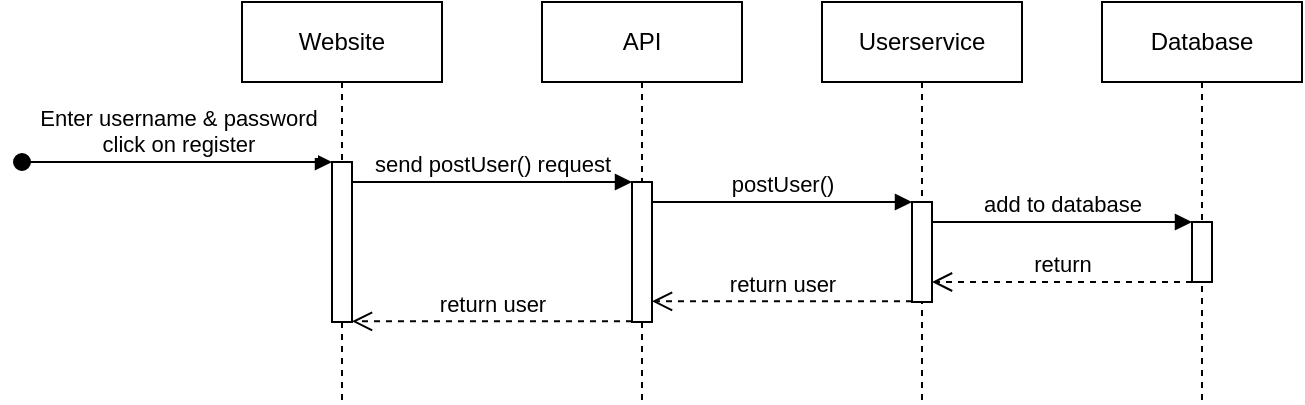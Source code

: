 <mxfile version="24.7.17">
  <diagram name="Page-1" id="2YBvvXClWsGukQMizWep">
    <mxGraphModel dx="454" dy="290" grid="1" gridSize="10" guides="1" tooltips="1" connect="1" arrows="1" fold="1" page="1" pageScale="1" pageWidth="827" pageHeight="1169" math="0" shadow="0">
      <root>
        <mxCell id="0" />
        <mxCell id="1" parent="0" />
        <mxCell id="aM9ryv3xv72pqoxQDRHE-5" value="Website" style="shape=umlLifeline;perimeter=lifelinePerimeter;whiteSpace=wrap;html=1;container=0;dropTarget=0;collapsible=0;recursiveResize=0;outlineConnect=0;portConstraint=eastwest;newEdgeStyle={&quot;edgeStyle&quot;:&quot;elbowEdgeStyle&quot;,&quot;elbow&quot;:&quot;vertical&quot;,&quot;curved&quot;:0,&quot;rounded&quot;:0};" parent="1" vertex="1">
          <mxGeometry x="130" y="40" width="100" height="200" as="geometry" />
        </mxCell>
        <mxCell id="aM9ryv3xv72pqoxQDRHE-6" value="" style="html=1;points=[];perimeter=orthogonalPerimeter;outlineConnect=0;targetShapes=umlLifeline;portConstraint=eastwest;newEdgeStyle={&quot;edgeStyle&quot;:&quot;elbowEdgeStyle&quot;,&quot;elbow&quot;:&quot;vertical&quot;,&quot;curved&quot;:0,&quot;rounded&quot;:0};" parent="aM9ryv3xv72pqoxQDRHE-5" vertex="1">
          <mxGeometry x="45" y="80" width="10" height="80" as="geometry" />
        </mxCell>
        <mxCell id="HbiGew-LV9tUUoYLW_L4-1" value="API" style="shape=umlLifeline;perimeter=lifelinePerimeter;whiteSpace=wrap;html=1;container=0;dropTarget=0;collapsible=0;recursiveResize=0;outlineConnect=0;portConstraint=eastwest;newEdgeStyle={&quot;edgeStyle&quot;:&quot;elbowEdgeStyle&quot;,&quot;elbow&quot;:&quot;vertical&quot;,&quot;curved&quot;:0,&quot;rounded&quot;:0};" vertex="1" parent="1">
          <mxGeometry x="280" y="40" width="100" height="200" as="geometry" />
        </mxCell>
        <mxCell id="HbiGew-LV9tUUoYLW_L4-2" value="" style="html=1;points=[];perimeter=orthogonalPerimeter;outlineConnect=0;targetShapes=umlLifeline;portConstraint=eastwest;newEdgeStyle={&quot;edgeStyle&quot;:&quot;elbowEdgeStyle&quot;,&quot;elbow&quot;:&quot;vertical&quot;,&quot;curved&quot;:0,&quot;rounded&quot;:0};" vertex="1" parent="HbiGew-LV9tUUoYLW_L4-1">
          <mxGeometry x="45" y="90" width="10" height="70" as="geometry" />
        </mxCell>
        <mxCell id="HbiGew-LV9tUUoYLW_L4-3" value="send postUser() request" style="html=1;verticalAlign=bottom;endArrow=block;edgeStyle=elbowEdgeStyle;elbow=vertical;curved=0;rounded=0;" edge="1" parent="1" source="aM9ryv3xv72pqoxQDRHE-6" target="HbiGew-LV9tUUoYLW_L4-2">
          <mxGeometry relative="1" as="geometry">
            <mxPoint x="170" y="130" as="sourcePoint" />
            <Array as="points">
              <mxPoint x="245" y="130" />
            </Array>
            <mxPoint x="320" y="130" as="targetPoint" />
          </mxGeometry>
        </mxCell>
        <mxCell id="HbiGew-LV9tUUoYLW_L4-4" value="Userservice" style="shape=umlLifeline;perimeter=lifelinePerimeter;whiteSpace=wrap;html=1;container=0;dropTarget=0;collapsible=0;recursiveResize=0;outlineConnect=0;portConstraint=eastwest;newEdgeStyle={&quot;edgeStyle&quot;:&quot;elbowEdgeStyle&quot;,&quot;elbow&quot;:&quot;vertical&quot;,&quot;curved&quot;:0,&quot;rounded&quot;:0};" vertex="1" parent="1">
          <mxGeometry x="420" y="40" width="100" height="200" as="geometry" />
        </mxCell>
        <mxCell id="HbiGew-LV9tUUoYLW_L4-5" value="" style="html=1;points=[];perimeter=orthogonalPerimeter;outlineConnect=0;targetShapes=umlLifeline;portConstraint=eastwest;newEdgeStyle={&quot;edgeStyle&quot;:&quot;elbowEdgeStyle&quot;,&quot;elbow&quot;:&quot;vertical&quot;,&quot;curved&quot;:0,&quot;rounded&quot;:0};" vertex="1" parent="HbiGew-LV9tUUoYLW_L4-4">
          <mxGeometry x="45" y="100" width="10" height="50" as="geometry" />
        </mxCell>
        <mxCell id="HbiGew-LV9tUUoYLW_L4-6" value="postUser()" style="html=1;verticalAlign=bottom;endArrow=block;edgeStyle=elbowEdgeStyle;elbow=vertical;curved=0;rounded=0;" edge="1" parent="1" source="HbiGew-LV9tUUoYLW_L4-2" target="HbiGew-LV9tUUoYLW_L4-5">
          <mxGeometry relative="1" as="geometry">
            <mxPoint x="340" y="140" as="sourcePoint" />
            <Array as="points">
              <mxPoint x="430" y="140" />
            </Array>
            <mxPoint x="460" y="140" as="targetPoint" />
          </mxGeometry>
        </mxCell>
        <mxCell id="HbiGew-LV9tUUoYLW_L4-7" value="Database" style="shape=umlLifeline;perimeter=lifelinePerimeter;whiteSpace=wrap;html=1;container=0;dropTarget=0;collapsible=0;recursiveResize=0;outlineConnect=0;portConstraint=eastwest;newEdgeStyle={&quot;edgeStyle&quot;:&quot;elbowEdgeStyle&quot;,&quot;elbow&quot;:&quot;vertical&quot;,&quot;curved&quot;:0,&quot;rounded&quot;:0};" vertex="1" parent="1">
          <mxGeometry x="560" y="40" width="100" height="200" as="geometry" />
        </mxCell>
        <mxCell id="HbiGew-LV9tUUoYLW_L4-8" value="" style="html=1;points=[];perimeter=orthogonalPerimeter;outlineConnect=0;targetShapes=umlLifeline;portConstraint=eastwest;newEdgeStyle={&quot;edgeStyle&quot;:&quot;elbowEdgeStyle&quot;,&quot;elbow&quot;:&quot;vertical&quot;,&quot;curved&quot;:0,&quot;rounded&quot;:0};" vertex="1" parent="HbiGew-LV9tUUoYLW_L4-7">
          <mxGeometry x="45" y="110" width="10" height="30" as="geometry" />
        </mxCell>
        <mxCell id="HbiGew-LV9tUUoYLW_L4-9" value="add to database" style="html=1;verticalAlign=bottom;endArrow=block;edgeStyle=elbowEdgeStyle;elbow=vertical;curved=0;rounded=0;" edge="1" parent="1" source="HbiGew-LV9tUUoYLW_L4-5" target="HbiGew-LV9tUUoYLW_L4-8">
          <mxGeometry relative="1" as="geometry">
            <mxPoint x="480" y="150" as="sourcePoint" />
            <Array as="points">
              <mxPoint x="575" y="150" />
            </Array>
            <mxPoint x="610" y="150" as="targetPoint" />
          </mxGeometry>
        </mxCell>
        <mxCell id="aM9ryv3xv72pqoxQDRHE-3" value="&lt;div&gt;Enter username &amp;amp; password&lt;/div&gt;&lt;div&gt;&lt;span data-darkreader-inline-color=&quot;&quot; data-darkreader-inline-bgcolor=&quot;&quot; style=&quot;background-color: rgb(255, 255, 255); color: rgb(0, 0, 0); --darkreader-inline-bgcolor: #1d1f20; --darkreader-inline-color: #e3e1de;&quot;&gt;click on register&lt;/span&gt;&lt;/div&gt;" style="html=1;verticalAlign=bottom;startArrow=oval;endArrow=block;startSize=8;edgeStyle=elbowEdgeStyle;elbow=vertical;curved=0;rounded=0;" parent="1" target="aM9ryv3xv72pqoxQDRHE-6" edge="1">
          <mxGeometry relative="1" as="geometry">
            <mxPoint x="20" y="120" as="sourcePoint" />
            <mxPoint x="145" y="120.06" as="targetPoint" />
          </mxGeometry>
        </mxCell>
        <mxCell id="HbiGew-LV9tUUoYLW_L4-13" value="return" style="html=1;verticalAlign=bottom;endArrow=open;dashed=1;endSize=8;curved=0;rounded=0;" edge="1" parent="1" source="HbiGew-LV9tUUoYLW_L4-8" target="HbiGew-LV9tUUoYLW_L4-5">
          <mxGeometry relative="1" as="geometry">
            <mxPoint x="580" y="200" as="sourcePoint" />
            <mxPoint x="460" y="200" as="targetPoint" />
            <Array as="points">
              <mxPoint x="540" y="180" />
            </Array>
          </mxGeometry>
        </mxCell>
        <mxCell id="HbiGew-LV9tUUoYLW_L4-15" value="return user" style="html=1;verticalAlign=bottom;endArrow=open;dashed=1;endSize=8;curved=0;rounded=0;" edge="1" parent="1" source="HbiGew-LV9tUUoYLW_L4-5" target="HbiGew-LV9tUUoYLW_L4-2">
          <mxGeometry relative="1" as="geometry">
            <mxPoint x="460" y="189.68" as="sourcePoint" />
            <mxPoint x="340" y="190" as="targetPoint" />
            <Array as="points">
              <mxPoint x="395" y="189.68" />
            </Array>
          </mxGeometry>
        </mxCell>
        <mxCell id="HbiGew-LV9tUUoYLW_L4-16" value="return user" style="html=1;verticalAlign=bottom;endArrow=open;dashed=1;endSize=8;curved=0;rounded=0;" edge="1" parent="1" source="HbiGew-LV9tUUoYLW_L4-2" target="aM9ryv3xv72pqoxQDRHE-6">
          <mxGeometry relative="1" as="geometry">
            <mxPoint x="320" y="200" as="sourcePoint" />
            <mxPoint x="190" y="200" as="targetPoint" />
            <Array as="points">
              <mxPoint x="250" y="199.68" />
            </Array>
          </mxGeometry>
        </mxCell>
      </root>
    </mxGraphModel>
  </diagram>
</mxfile>
